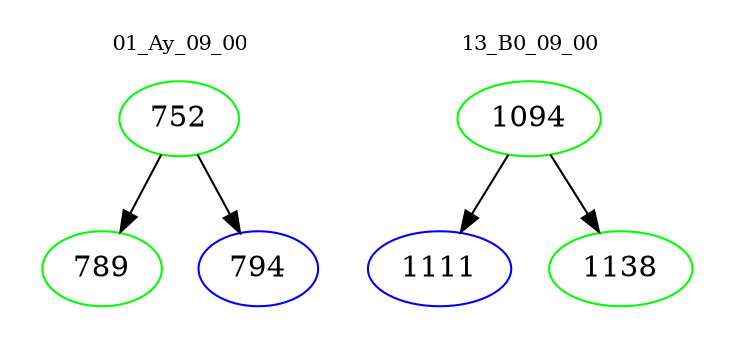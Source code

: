 digraph{
subgraph cluster_0 {
color = white
label = "01_Ay_09_00";
fontsize=10;
T0_752 [label="752", color="green"]
T0_752 -> T0_789 [color="black"]
T0_789 [label="789", color="green"]
T0_752 -> T0_794 [color="black"]
T0_794 [label="794", color="blue"]
}
subgraph cluster_1 {
color = white
label = "13_B0_09_00";
fontsize=10;
T1_1094 [label="1094", color="green"]
T1_1094 -> T1_1111 [color="black"]
T1_1111 [label="1111", color="blue"]
T1_1094 -> T1_1138 [color="black"]
T1_1138 [label="1138", color="green"]
}
}
